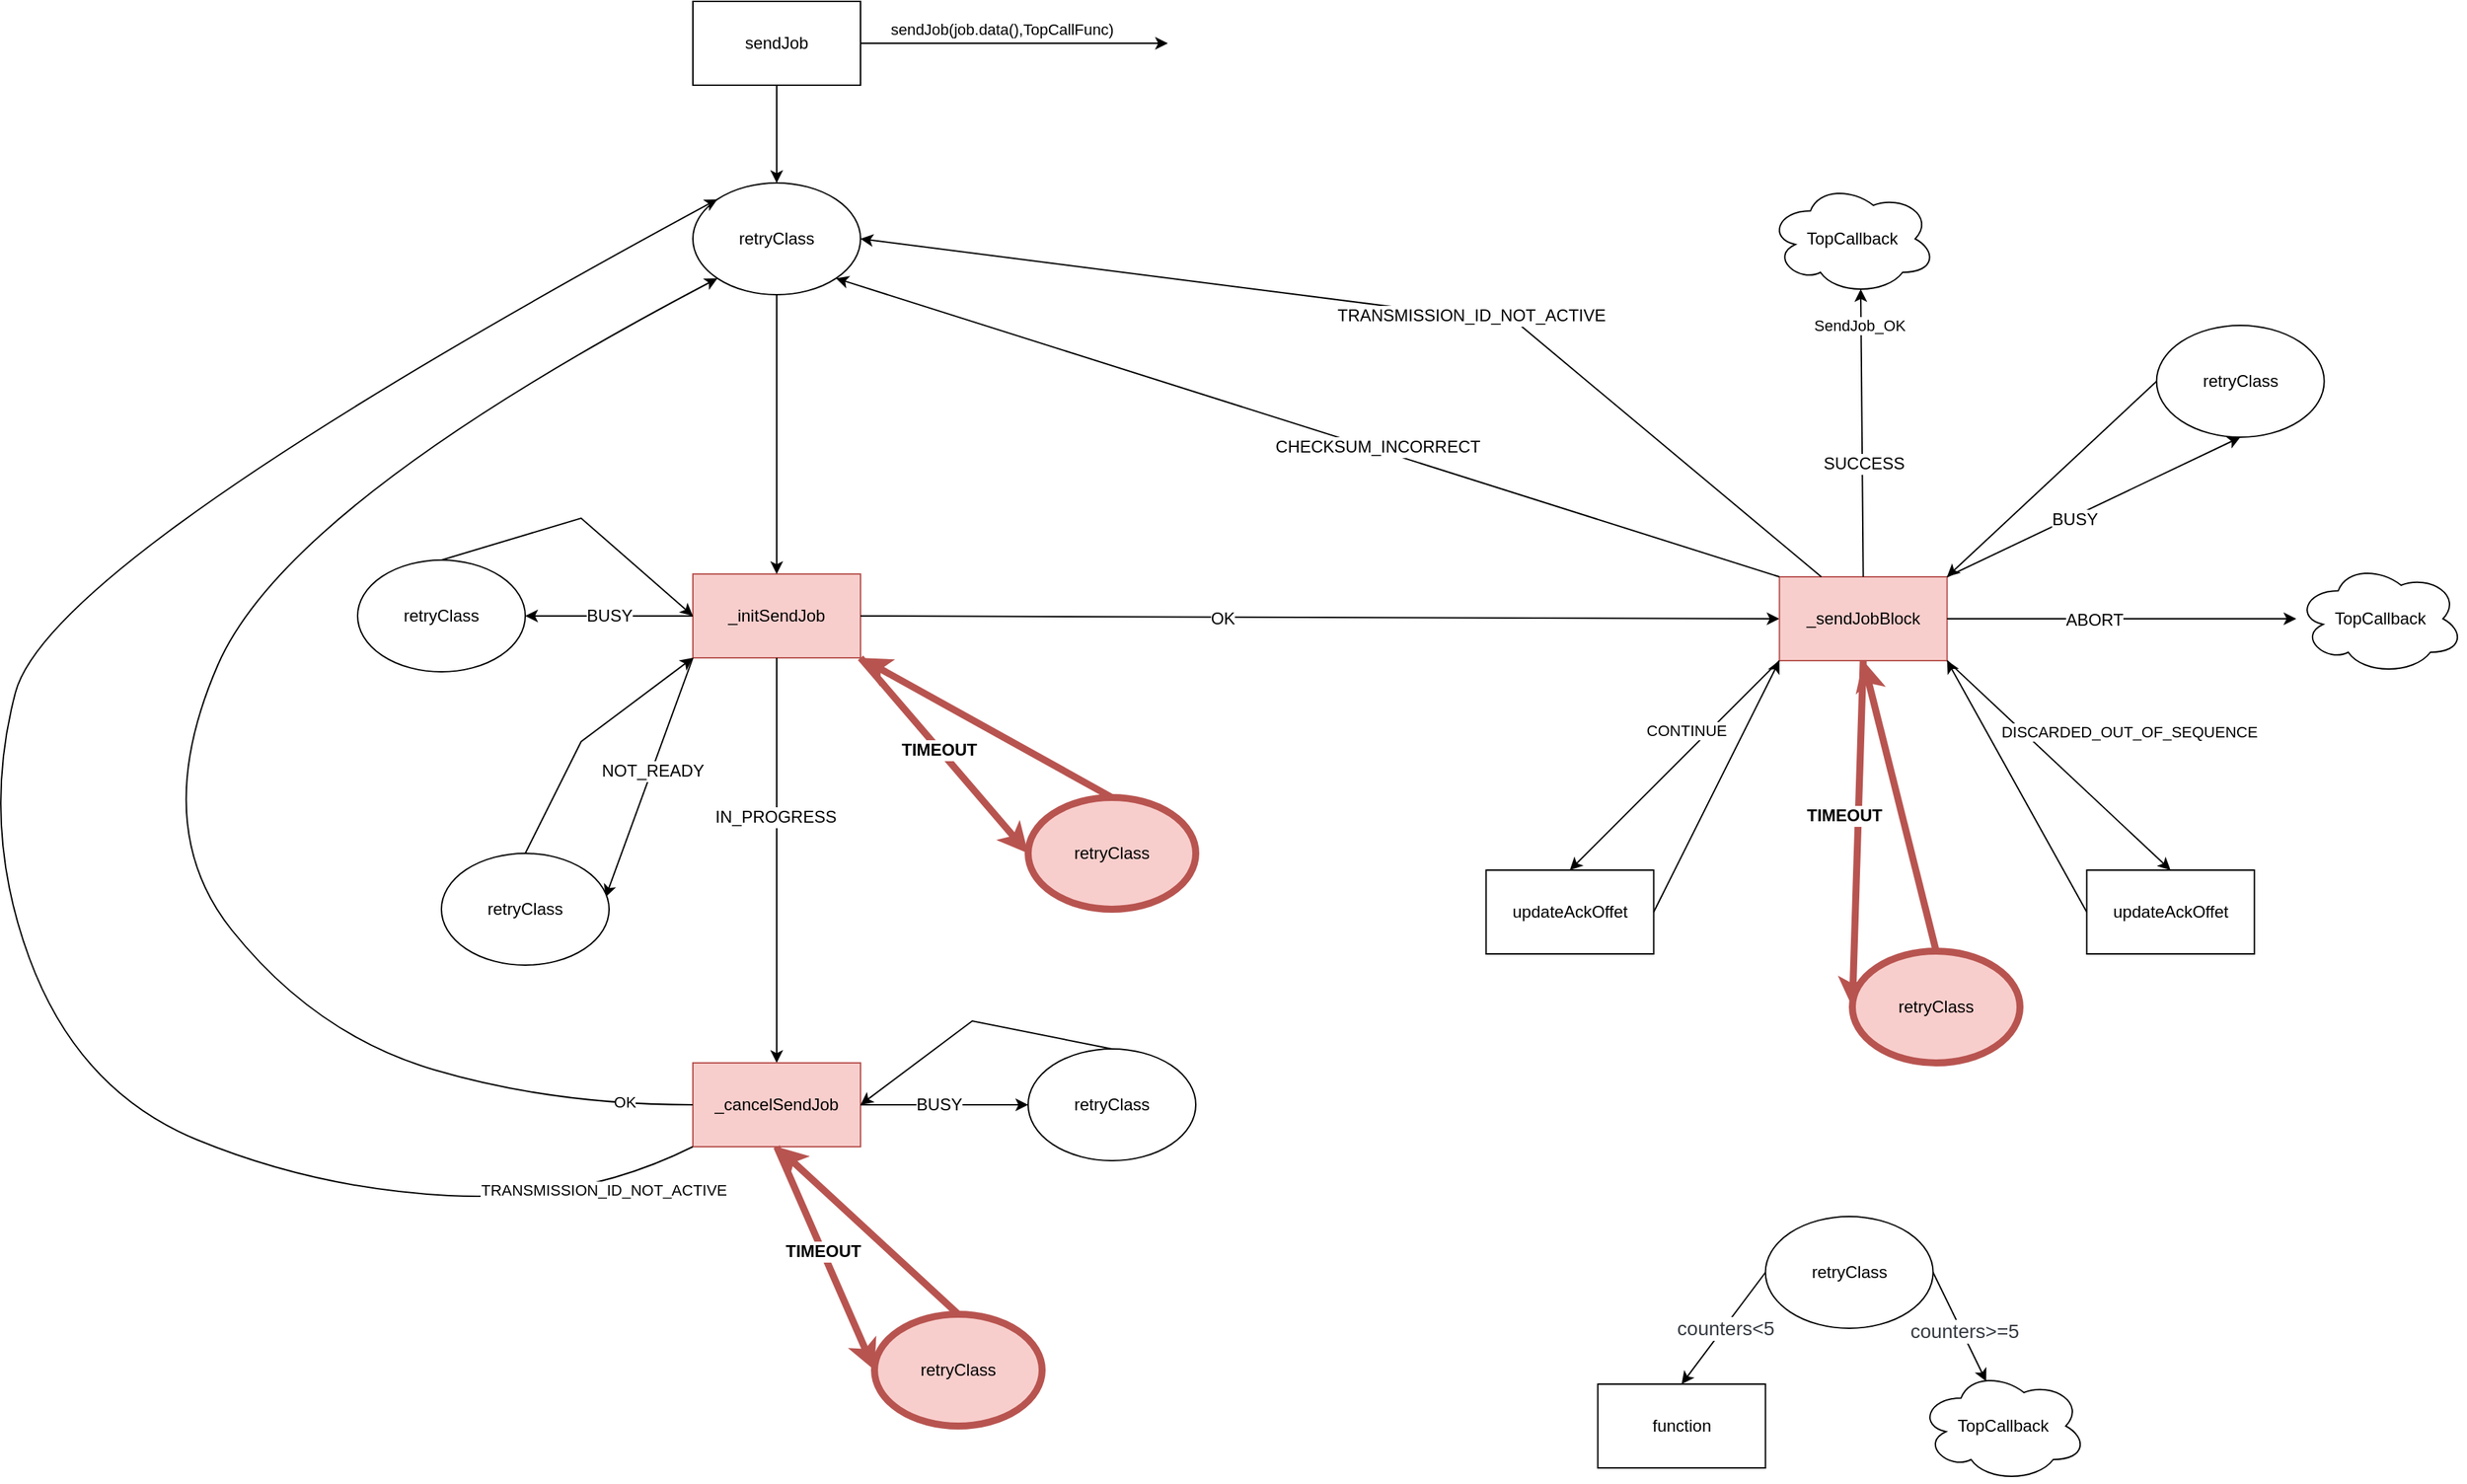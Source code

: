 <mxfile version="23.1.5" type="github">
  <diagram name="Page-1" id="erlo1WZUzIMtlGCoWjfy">
    <mxGraphModel dx="3729" dy="1148" grid="1" gridSize="10" guides="1" tooltips="1" connect="1" arrows="1" fold="1" page="1" pageScale="1" pageWidth="827" pageHeight="1169" math="0" shadow="0">
      <root>
        <mxCell id="0" />
        <mxCell id="1" parent="0" />
        <mxCell id="HSpERVQ50qjSOkercWZj-20" style="edgeStyle=orthogonalEdgeStyle;rounded=0;orthogonalLoop=1;jettySize=auto;html=1;exitX=1;exitY=0.5;exitDx=0;exitDy=0;" edge="1" parent="1" source="mSeUnhVvrmERd_VJjBT6-6">
          <mxGeometry relative="1" as="geometry">
            <mxPoint x="660" y="100" as="targetPoint" />
          </mxGeometry>
        </mxCell>
        <mxCell id="HSpERVQ50qjSOkercWZj-21" value="sendJob(job.data(),TopCallFunc)" style="edgeLabel;html=1;align=center;verticalAlign=middle;resizable=0;points=[];" vertex="1" connectable="0" parent="HSpERVQ50qjSOkercWZj-20">
          <mxGeometry x="-0.143" y="-1" relative="1" as="geometry">
            <mxPoint x="6" y="-11" as="offset" />
          </mxGeometry>
        </mxCell>
        <mxCell id="mSeUnhVvrmERd_VJjBT6-6" value="sendJob" style="rounded=0;whiteSpace=wrap;html=1;" parent="1" vertex="1">
          <mxGeometry x="320" y="70" width="120" height="60" as="geometry" />
        </mxCell>
        <mxCell id="mSeUnhVvrmERd_VJjBT6-11" value="" style="endArrow=classic;html=1;rounded=0;fontFamily=Helvetica;fontSize=12;fontColor=default;exitX=0.5;exitY=1;exitDx=0;exitDy=0;" parent="1" source="mSeUnhVvrmERd_VJjBT6-6" target="mSeUnhVvrmERd_VJjBT6-106" edge="1">
          <mxGeometry width="50" height="50" relative="1" as="geometry">
            <mxPoint x="380" y="420" as="sourcePoint" />
            <mxPoint x="380" y="290" as="targetPoint" />
            <Array as="points" />
          </mxGeometry>
        </mxCell>
        <mxCell id="mSeUnhVvrmERd_VJjBT6-12" value="_initSendJob" style="rounded=0;whiteSpace=wrap;html=1;strokeColor=#b85450;align=center;verticalAlign=middle;fontFamily=Helvetica;fontSize=12;fillColor=#f8cecc;" parent="1" vertex="1">
          <mxGeometry x="320" y="480" width="120" height="60" as="geometry" />
        </mxCell>
        <mxCell id="mSeUnhVvrmERd_VJjBT6-13" value="" style="endArrow=classic;html=1;rounded=0;fontFamily=Helvetica;fontSize=12;fontColor=default;entryX=0;entryY=0.5;entryDx=0;entryDy=0;exitX=1;exitY=0.5;exitDx=0;exitDy=0;" parent="1" target="mSeUnhVvrmERd_VJjBT6-17" edge="1" source="mSeUnhVvrmERd_VJjBT6-12">
          <mxGeometry width="50" height="50" relative="1" as="geometry">
            <mxPoint x="480" y="490" as="sourcePoint" />
            <mxPoint x="220" y="510" as="targetPoint" />
          </mxGeometry>
        </mxCell>
        <mxCell id="mSeUnhVvrmERd_VJjBT6-14" value="OK" style="edgeLabel;html=1;align=center;verticalAlign=middle;resizable=0;points=[];rounded=0;strokeColor=default;fontFamily=Helvetica;fontSize=12;fontColor=default;fillColor=default;" parent="mSeUnhVvrmERd_VJjBT6-13" vertex="1" connectable="0">
          <mxGeometry x="-0.214" y="-1" relative="1" as="geometry">
            <mxPoint as="offset" />
          </mxGeometry>
        </mxCell>
        <mxCell id="mSeUnhVvrmERd_VJjBT6-15" value="" style="endArrow=classic;html=1;rounded=0;fontFamily=Helvetica;fontSize=12;fontColor=default;exitX=0;exitY=1;exitDx=0;exitDy=0;entryX=0.979;entryY=0.392;entryDx=0;entryDy=0;entryPerimeter=0;" parent="1" source="mSeUnhVvrmERd_VJjBT6-12" target="mSeUnhVvrmERd_VJjBT6-35" edge="1">
          <mxGeometry width="50" height="50" relative="1" as="geometry">
            <mxPoint x="330" y="580" as="sourcePoint" />
            <mxPoint x="220" y="660" as="targetPoint" />
          </mxGeometry>
        </mxCell>
        <mxCell id="mSeUnhVvrmERd_VJjBT6-16" value="NOT_READY" style="edgeLabel;html=1;align=center;verticalAlign=middle;resizable=0;points=[];rounded=0;strokeColor=default;fontFamily=Helvetica;fontSize=12;fontColor=default;fillColor=default;" parent="mSeUnhVvrmERd_VJjBT6-15" vertex="1" connectable="0">
          <mxGeometry x="-0.065" relative="1" as="geometry">
            <mxPoint as="offset" />
          </mxGeometry>
        </mxCell>
        <mxCell id="mSeUnhVvrmERd_VJjBT6-17" value="_sendJobBlock" style="rounded=0;whiteSpace=wrap;html=1;strokeColor=#b85450;align=center;verticalAlign=middle;fontFamily=Helvetica;fontSize=12;fillColor=#f8cecc;" parent="1" vertex="1">
          <mxGeometry x="1097.8" y="482" width="120" height="60" as="geometry" />
        </mxCell>
        <mxCell id="mSeUnhVvrmERd_VJjBT6-18" value="retryClass" style="ellipse;whiteSpace=wrap;html=1;rounded=0;strokeColor=default;align=center;verticalAlign=middle;fontFamily=Helvetica;fontSize=12;fontColor=default;fillColor=default;" parent="1" vertex="1">
          <mxGeometry x="1087.8" y="940" width="120" height="80" as="geometry" />
        </mxCell>
        <mxCell id="mSeUnhVvrmERd_VJjBT6-19" value="" style="endArrow=classic;html=1;rounded=0;fontFamily=Helvetica;fontSize=12;fontColor=default;exitX=0;exitY=0.5;exitDx=0;exitDy=0;" parent="1" source="mSeUnhVvrmERd_VJjBT6-18" edge="1">
          <mxGeometry width="50" height="50" relative="1" as="geometry">
            <mxPoint x="1027.8" y="1020" as="sourcePoint" />
            <mxPoint x="1027.8" y="1060" as="targetPoint" />
          </mxGeometry>
        </mxCell>
        <mxCell id="mSeUnhVvrmERd_VJjBT6-23" value="&lt;pre style=&quot;box-sizing: border-box; direction: ltr; font-family: var(--ds-typography-family-code); font-size: 14px; unicode-bidi: bidi-override; margin-bottom: 0px; margin-top: 0px; overflow: auto; color: rgb(53, 58, 65); text-align: left;&quot;&gt;&lt;code style=&quot;box-sizing: border-box; direction: ltr; font-family: var(--ds-typography-family-code); font-size: inherit; unicode-bidi: bidi-override; color: inherit; overflow-wrap: break-word; word-break: normal;&quot; class=&quot;language-cpp&quot;&gt;counters&amp;lt;5&lt;/code&gt;&lt;/pre&gt;" style="edgeLabel;html=1;align=center;verticalAlign=middle;resizable=0;points=[];rounded=0;strokeColor=default;fontFamily=Helvetica;fontSize=12;fontColor=default;fillColor=default;" parent="mSeUnhVvrmERd_VJjBT6-19" vertex="1" connectable="0">
          <mxGeometry x="-0.12" y="-3" relative="1" as="geometry">
            <mxPoint y="6" as="offset" />
          </mxGeometry>
        </mxCell>
        <mxCell id="mSeUnhVvrmERd_VJjBT6-20" value="" style="endArrow=classic;html=1;rounded=0;fontFamily=Helvetica;fontSize=12;fontColor=default;exitX=1;exitY=0.5;exitDx=0;exitDy=0;entryX=0.4;entryY=0.1;entryDx=0;entryDy=0;entryPerimeter=0;" parent="1" source="mSeUnhVvrmERd_VJjBT6-18" target="mSeUnhVvrmERd_VJjBT6-52" edge="1">
          <mxGeometry width="50" height="50" relative="1" as="geometry">
            <mxPoint x="1307.8" y="1090" as="sourcePoint" />
            <mxPoint x="1267.8" y="1060" as="targetPoint" />
          </mxGeometry>
        </mxCell>
        <mxCell id="mSeUnhVvrmERd_VJjBT6-24" value="&lt;pre style=&quot;border-color: var(--border-color); box-sizing: border-box; direction: ltr; font-family: var(--ds-typography-family-code); font-size: 14px; unicode-bidi: bidi-override; margin-bottom: 0px; margin-top: 0px; overflow: auto; color: rgb(53, 58, 65); text-align: left;&quot;&gt;&lt;code style=&quot;border-color: var(--border-color); box-sizing: border-box; direction: ltr; font-family: var(--ds-typography-family-code); font-size: inherit; unicode-bidi: bidi-override; color: inherit; overflow-wrap: break-word; word-break: normal;&quot; class=&quot;language-cpp&quot;&gt;counters&amp;gt;=5&lt;/code&gt;&lt;/pre&gt;" style="edgeLabel;html=1;align=center;verticalAlign=middle;resizable=0;points=[];rounded=0;strokeColor=default;fontFamily=Helvetica;fontSize=12;fontColor=default;fillColor=default;" parent="mSeUnhVvrmERd_VJjBT6-20" vertex="1" connectable="0">
          <mxGeometry x="0.088" y="1" relative="1" as="geometry">
            <mxPoint as="offset" />
          </mxGeometry>
        </mxCell>
        <mxCell id="mSeUnhVvrmERd_VJjBT6-21" value="function" style="rounded=0;whiteSpace=wrap;html=1;strokeColor=default;align=center;verticalAlign=middle;fontFamily=Helvetica;fontSize=12;fontColor=default;fillColor=default;" parent="1" vertex="1">
          <mxGeometry x="967.8" y="1060" width="120" height="60" as="geometry" />
        </mxCell>
        <mxCell id="mSeUnhVvrmERd_VJjBT6-26" value="" style="endArrow=classic;html=1;rounded=0;fontFamily=Helvetica;fontSize=12;fontColor=default;exitX=0.5;exitY=1;exitDx=0;exitDy=0;entryX=0.5;entryY=0;entryDx=0;entryDy=0;" parent="1" source="mSeUnhVvrmERd_VJjBT6-12" target="mSeUnhVvrmERd_VJjBT6-28" edge="1">
          <mxGeometry width="50" height="50" relative="1" as="geometry">
            <mxPoint x="550" y="690" as="sourcePoint" />
            <mxPoint x="450" y="690" as="targetPoint" />
          </mxGeometry>
        </mxCell>
        <mxCell id="mSeUnhVvrmERd_VJjBT6-27" value="IN_PROGRESS" style="edgeLabel;html=1;align=center;verticalAlign=middle;resizable=0;points=[];rounded=0;strokeColor=default;fontFamily=Helvetica;fontSize=12;fontColor=default;fillColor=default;" parent="mSeUnhVvrmERd_VJjBT6-26" vertex="1" connectable="0">
          <mxGeometry x="-0.214" y="-1" relative="1" as="geometry">
            <mxPoint as="offset" />
          </mxGeometry>
        </mxCell>
        <mxCell id="mSeUnhVvrmERd_VJjBT6-28" value="_cancelSendJob" style="rounded=0;whiteSpace=wrap;html=1;strokeColor=#b85450;align=center;verticalAlign=middle;fontFamily=Helvetica;fontSize=12;fillColor=#f8cecc;" parent="1" vertex="1">
          <mxGeometry x="320" y="830" width="120" height="60" as="geometry" />
        </mxCell>
        <mxCell id="mSeUnhVvrmERd_VJjBT6-30" value="" style="endArrow=classic;html=1;rounded=0;fontFamily=Helvetica;fontSize=12;fontColor=default;exitX=1;exitY=1;exitDx=0;exitDy=0;entryX=0;entryY=0.5;entryDx=0;entryDy=0;fillColor=#f8cecc;strokeColor=#b85450;strokeWidth=5;" parent="1" source="mSeUnhVvrmERd_VJjBT6-12" target="mSeUnhVvrmERd_VJjBT6-41" edge="1">
          <mxGeometry width="50" height="50" relative="1" as="geometry">
            <mxPoint x="760" y="540" as="sourcePoint" />
            <mxPoint x="550" y="660" as="targetPoint" />
          </mxGeometry>
        </mxCell>
        <mxCell id="mSeUnhVvrmERd_VJjBT6-31" value="&lt;b&gt;TIMEOUT&lt;/b&gt;" style="edgeLabel;html=1;align=center;verticalAlign=middle;resizable=0;points=[];rounded=0;strokeColor=default;fontFamily=Helvetica;fontSize=12;fontColor=default;fillColor=default;" parent="mSeUnhVvrmERd_VJjBT6-30" vertex="1" connectable="0">
          <mxGeometry x="-0.065" relative="1" as="geometry">
            <mxPoint as="offset" />
          </mxGeometry>
        </mxCell>
        <mxCell id="mSeUnhVvrmERd_VJjBT6-35" value="retryClass" style="ellipse;whiteSpace=wrap;html=1;rounded=0;strokeColor=default;align=center;verticalAlign=middle;fontFamily=Helvetica;fontSize=12;fontColor=default;fillColor=default;" parent="1" vertex="1">
          <mxGeometry x="140" y="680" width="120" height="80" as="geometry" />
        </mxCell>
        <mxCell id="mSeUnhVvrmERd_VJjBT6-36" value="" style="endArrow=classic;html=1;rounded=0;fontFamily=Helvetica;fontSize=12;fontColor=default;exitX=0.5;exitY=0;exitDx=0;exitDy=0;entryX=0;entryY=1;entryDx=0;entryDy=0;" parent="1" source="mSeUnhVvrmERd_VJjBT6-35" target="mSeUnhVvrmERd_VJjBT6-12" edge="1">
          <mxGeometry width="50" height="50" relative="1" as="geometry">
            <mxPoint x="520" y="510" as="sourcePoint" />
            <mxPoint x="570" y="460" as="targetPoint" />
            <Array as="points">
              <mxPoint x="240" y="600" />
            </Array>
          </mxGeometry>
        </mxCell>
        <mxCell id="mSeUnhVvrmERd_VJjBT6-37" value="" style="endArrow=classic;html=1;rounded=0;fontFamily=Helvetica;fontSize=12;fontColor=default;exitX=0;exitY=0.5;exitDx=0;exitDy=0;entryX=1;entryY=0.5;entryDx=0;entryDy=0;" parent="1" source="mSeUnhVvrmERd_VJjBT6-12" target="mSeUnhVvrmERd_VJjBT6-40" edge="1">
          <mxGeometry width="50" height="50" relative="1" as="geometry">
            <mxPoint x="450" y="510" as="sourcePoint" />
            <mxPoint x="550" y="510" as="targetPoint" />
          </mxGeometry>
        </mxCell>
        <mxCell id="mSeUnhVvrmERd_VJjBT6-38" value="BUSY" style="edgeLabel;html=1;align=center;verticalAlign=middle;resizable=0;points=[];rounded=0;strokeColor=default;fontFamily=Helvetica;fontSize=12;fontColor=default;fillColor=default;" parent="mSeUnhVvrmERd_VJjBT6-37" vertex="1" connectable="0">
          <mxGeometry x="-0.214" y="-1" relative="1" as="geometry">
            <mxPoint x="-13" y="1" as="offset" />
          </mxGeometry>
        </mxCell>
        <mxCell id="mSeUnhVvrmERd_VJjBT6-40" value="retryClass" style="ellipse;whiteSpace=wrap;html=1;rounded=0;strokeColor=default;align=center;verticalAlign=middle;fontFamily=Helvetica;fontSize=12;fontColor=default;fillColor=default;" parent="1" vertex="1">
          <mxGeometry x="80" y="470" width="120" height="80" as="geometry" />
        </mxCell>
        <mxCell id="mSeUnhVvrmERd_VJjBT6-41" value="retryClass" style="ellipse;whiteSpace=wrap;html=1;rounded=0;strokeColor=#b85450;align=center;verticalAlign=middle;fontFamily=Helvetica;fontSize=12;fillColor=#f8cecc;strokeWidth=5;" parent="1" vertex="1">
          <mxGeometry x="560" y="640" width="120" height="80" as="geometry" />
        </mxCell>
        <mxCell id="mSeUnhVvrmERd_VJjBT6-42" value="" style="endArrow=classic;html=1;rounded=0;fontFamily=Helvetica;fontSize=12;fontColor=default;exitX=0.5;exitY=0;exitDx=0;exitDy=0;entryX=1;entryY=1;entryDx=0;entryDy=0;fillColor=#f8cecc;strokeColor=#b85450;strokeWidth=5;" parent="1" source="mSeUnhVvrmERd_VJjBT6-41" target="mSeUnhVvrmERd_VJjBT6-12" edge="1">
          <mxGeometry width="50" height="50" relative="1" as="geometry">
            <mxPoint x="630" y="620" as="sourcePoint" />
            <mxPoint x="780" y="510" as="targetPoint" />
          </mxGeometry>
        </mxCell>
        <mxCell id="mSeUnhVvrmERd_VJjBT6-44" value="" style="endArrow=classic;html=1;rounded=0;fontFamily=Helvetica;fontSize=12;fontColor=default;exitX=0.5;exitY=0;exitDx=0;exitDy=0;" parent="1" source="mSeUnhVvrmERd_VJjBT6-40" edge="1">
          <mxGeometry width="50" height="50" relative="1" as="geometry">
            <mxPoint x="620" y="470" as="sourcePoint" />
            <mxPoint x="320" y="510" as="targetPoint" />
            <Array as="points">
              <mxPoint x="240" y="440" />
            </Array>
          </mxGeometry>
        </mxCell>
        <mxCell id="mSeUnhVvrmERd_VJjBT6-45" value="" style="curved=1;endArrow=classic;html=1;rounded=0;fontFamily=Helvetica;fontSize=12;fontColor=default;exitX=0;exitY=0.5;exitDx=0;exitDy=0;entryX=0;entryY=1;entryDx=0;entryDy=0;" parent="1" source="mSeUnhVvrmERd_VJjBT6-28" target="mSeUnhVvrmERd_VJjBT6-106" edge="1">
          <mxGeometry width="50" height="50" relative="1" as="geometry">
            <mxPoint x="170" y="860" as="sourcePoint" />
            <mxPoint x="210" y="360" as="targetPoint" />
            <Array as="points">
              <mxPoint x="220" y="860" />
              <mxPoint x="50" y="810" />
              <mxPoint x="-70" y="660" />
              <mxPoint x="30" y="430" />
            </Array>
          </mxGeometry>
        </mxCell>
        <mxCell id="HSpERVQ50qjSOkercWZj-2" value="OK" style="edgeLabel;html=1;align=center;verticalAlign=middle;resizable=0;points=[];" vertex="1" connectable="0" parent="mSeUnhVvrmERd_VJjBT6-45">
          <mxGeometry x="-0.907" y="-2" relative="1" as="geometry">
            <mxPoint as="offset" />
          </mxGeometry>
        </mxCell>
        <mxCell id="mSeUnhVvrmERd_VJjBT6-52" value="TopCallback" style="ellipse;shape=cloud;whiteSpace=wrap;html=1;rounded=0;strokeColor=default;align=center;verticalAlign=middle;fontFamily=Helvetica;fontSize=12;fontColor=default;fillColor=default;" parent="1" vertex="1">
          <mxGeometry x="1197.8" y="1050" width="120" height="80" as="geometry" />
        </mxCell>
        <mxCell id="mSeUnhVvrmERd_VJjBT6-53" value="" style="endArrow=classic;html=1;rounded=0;fontFamily=Helvetica;fontSize=12;fontColor=default;exitX=1;exitY=1;exitDx=0;exitDy=0;entryX=0;entryY=0.5;entryDx=0;entryDy=0;" parent="1" target="mSeUnhVvrmERd_VJjBT6-55" edge="1">
          <mxGeometry width="50" height="50" relative="1" as="geometry">
            <mxPoint x="440" y="860" as="sourcePoint" />
            <mxPoint x="550" y="980" as="targetPoint" />
          </mxGeometry>
        </mxCell>
        <mxCell id="mSeUnhVvrmERd_VJjBT6-54" value="BUSY" style="edgeLabel;html=1;align=center;verticalAlign=middle;resizable=0;points=[];rounded=0;strokeColor=default;fontFamily=Helvetica;fontSize=12;fontColor=default;fillColor=default;" parent="mSeUnhVvrmERd_VJjBT6-53" vertex="1" connectable="0">
          <mxGeometry x="-0.065" relative="1" as="geometry">
            <mxPoint as="offset" />
          </mxGeometry>
        </mxCell>
        <mxCell id="mSeUnhVvrmERd_VJjBT6-55" value="retryClass" style="ellipse;whiteSpace=wrap;html=1;rounded=0;strokeColor=default;align=center;verticalAlign=middle;fontFamily=Helvetica;fontSize=12;fontColor=default;fillColor=default;" parent="1" vertex="1">
          <mxGeometry x="560" y="820" width="120" height="80" as="geometry" />
        </mxCell>
        <mxCell id="mSeUnhVvrmERd_VJjBT6-56" value="" style="endArrow=classic;html=1;rounded=0;fontFamily=Helvetica;fontSize=12;fontColor=default;exitX=0.5;exitY=0;exitDx=0;exitDy=0;entryX=1;entryY=1;entryDx=0;entryDy=0;" parent="1" source="mSeUnhVvrmERd_VJjBT6-55" edge="1">
          <mxGeometry width="50" height="50" relative="1" as="geometry">
            <mxPoint x="630" y="940" as="sourcePoint" />
            <mxPoint x="440" y="860" as="targetPoint" />
            <Array as="points">
              <mxPoint x="520" y="800" />
            </Array>
          </mxGeometry>
        </mxCell>
        <mxCell id="mSeUnhVvrmERd_VJjBT6-73" value="" style="endArrow=classic;html=1;rounded=0;fontFamily=Helvetica;fontSize=12;fontColor=default;exitX=0.5;exitY=0;exitDx=0;exitDy=0;entryX=0.55;entryY=0.95;entryDx=0;entryDy=0;entryPerimeter=0;" parent="1" source="mSeUnhVvrmERd_VJjBT6-17" target="mSeUnhVvrmERd_VJjBT6-82" edge="1">
          <mxGeometry width="50" height="50" relative="1" as="geometry">
            <mxPoint x="957.8" y="472" as="sourcePoint" />
            <mxPoint x="1160" y="282" as="targetPoint" />
          </mxGeometry>
        </mxCell>
        <mxCell id="mSeUnhVvrmERd_VJjBT6-74" value="SUCCESS" style="edgeLabel;html=1;align=center;verticalAlign=middle;resizable=0;points=[];rounded=0;strokeColor=default;fontFamily=Helvetica;fontSize=12;fontColor=default;fillColor=default;" parent="mSeUnhVvrmERd_VJjBT6-73" vertex="1" connectable="0">
          <mxGeometry x="-0.214" y="-1" relative="1" as="geometry">
            <mxPoint as="offset" />
          </mxGeometry>
        </mxCell>
        <mxCell id="HSpERVQ50qjSOkercWZj-19" value="SendJob_OK" style="edgeLabel;html=1;align=center;verticalAlign=middle;resizable=0;points=[];" vertex="1" connectable="0" parent="mSeUnhVvrmERd_VJjBT6-73">
          <mxGeometry x="0.754" y="1" relative="1" as="geometry">
            <mxPoint as="offset" />
          </mxGeometry>
        </mxCell>
        <mxCell id="mSeUnhVvrmERd_VJjBT6-82" value="TopCallback" style="ellipse;shape=cloud;whiteSpace=wrap;html=1;rounded=0;strokeColor=default;align=center;verticalAlign=middle;fontFamily=Helvetica;fontSize=12;fontColor=default;fillColor=default;" parent="1" vertex="1">
          <mxGeometry x="1090" y="200" width="120" height="80" as="geometry" />
        </mxCell>
        <mxCell id="mSeUnhVvrmERd_VJjBT6-89" value="" style="endArrow=classic;html=1;rounded=0;fontFamily=Helvetica;fontSize=12;fontColor=default;exitX=0;exitY=0;exitDx=0;exitDy=0;entryX=1;entryY=1;entryDx=0;entryDy=0;" parent="1" source="mSeUnhVvrmERd_VJjBT6-17" target="mSeUnhVvrmERd_VJjBT6-106" edge="1">
          <mxGeometry width="50" height="50" relative="1" as="geometry">
            <mxPoint x="860" y="640" as="sourcePoint" />
            <mxPoint x="960.0" y="470" as="targetPoint" />
          </mxGeometry>
        </mxCell>
        <mxCell id="mSeUnhVvrmERd_VJjBT6-90" value="CHECKSUM_INCORRECT" style="edgeLabel;html=1;align=center;verticalAlign=middle;resizable=0;points=[];rounded=0;strokeColor=default;fontFamily=Helvetica;fontSize=12;fontColor=default;fillColor=default;" parent="mSeUnhVvrmERd_VJjBT6-89" vertex="1" connectable="0">
          <mxGeometry x="-0.146" y="-2" relative="1" as="geometry">
            <mxPoint as="offset" />
          </mxGeometry>
        </mxCell>
        <mxCell id="mSeUnhVvrmERd_VJjBT6-93" value="" style="endArrow=classic;html=1;rounded=0;fontFamily=Helvetica;fontSize=12;fontColor=default;exitX=0.25;exitY=0;exitDx=0;exitDy=0;entryX=1;entryY=0.5;entryDx=0;entryDy=0;" parent="1" source="mSeUnhVvrmERd_VJjBT6-17" target="mSeUnhVvrmERd_VJjBT6-106" edge="1">
          <mxGeometry width="50" height="50" relative="1" as="geometry">
            <mxPoint x="1160" y="720" as="sourcePoint" />
            <mxPoint x="1340" y="740" as="targetPoint" />
            <Array as="points">
              <mxPoint x="910" y="300" />
            </Array>
          </mxGeometry>
        </mxCell>
        <mxCell id="mSeUnhVvrmERd_VJjBT6-94" value="TRANSMISSION_ID_NOT_ACTIVE" style="edgeLabel;html=1;align=center;verticalAlign=middle;resizable=0;points=[];rounded=0;strokeColor=default;fontFamily=Helvetica;fontSize=12;fontColor=default;fillColor=default;" parent="mSeUnhVvrmERd_VJjBT6-93" vertex="1" connectable="0">
          <mxGeometry x="-0.162" y="-1" relative="1" as="geometry">
            <mxPoint as="offset" />
          </mxGeometry>
        </mxCell>
        <mxCell id="mSeUnhVvrmERd_VJjBT6-99" value="TopCallback" style="ellipse;shape=cloud;whiteSpace=wrap;html=1;rounded=0;strokeColor=default;align=center;verticalAlign=middle;fontFamily=Helvetica;fontSize=12;fontColor=default;fillColor=default;" parent="1" vertex="1">
          <mxGeometry x="1467.8" y="472" width="120" height="80" as="geometry" />
        </mxCell>
        <mxCell id="mSeUnhVvrmERd_VJjBT6-100" value="" style="endArrow=classic;html=1;rounded=0;fontFamily=Helvetica;fontSize=12;fontColor=default;exitX=1;exitY=0.5;exitDx=0;exitDy=0;" parent="1" source="mSeUnhVvrmERd_VJjBT6-17" target="mSeUnhVvrmERd_VJjBT6-99" edge="1">
          <mxGeometry width="50" height="50" relative="1" as="geometry">
            <mxPoint x="1507.8" y="322" as="sourcePoint" />
            <mxPoint x="1687.8" y="392" as="targetPoint" />
          </mxGeometry>
        </mxCell>
        <mxCell id="mSeUnhVvrmERd_VJjBT6-101" value="ABORT" style="edgeLabel;html=1;align=center;verticalAlign=middle;resizable=0;points=[];rounded=0;strokeColor=default;fontFamily=Helvetica;fontSize=12;fontColor=default;fillColor=default;" parent="mSeUnhVvrmERd_VJjBT6-100" vertex="1" connectable="0">
          <mxGeometry x="-0.162" y="-1" relative="1" as="geometry">
            <mxPoint as="offset" />
          </mxGeometry>
        </mxCell>
        <mxCell id="mSeUnhVvrmERd_VJjBT6-102" value="retryClass" style="ellipse;whiteSpace=wrap;html=1;rounded=0;strokeColor=default;align=center;verticalAlign=middle;fontFamily=Helvetica;fontSize=12;fontColor=default;fillColor=default;" parent="1" vertex="1">
          <mxGeometry x="1367.8" y="302" width="120" height="80" as="geometry" />
        </mxCell>
        <mxCell id="mSeUnhVvrmERd_VJjBT6-103" value="" style="endArrow=classic;html=1;rounded=0;fontFamily=Helvetica;fontSize=12;fontColor=default;exitX=1;exitY=0;exitDx=0;exitDy=0;entryX=0.5;entryY=1;entryDx=0;entryDy=0;" parent="1" source="mSeUnhVvrmERd_VJjBT6-17" target="mSeUnhVvrmERd_VJjBT6-102" edge="1">
          <mxGeometry width="50" height="50" relative="1" as="geometry">
            <mxPoint x="1727.8" y="402" as="sourcePoint" />
            <mxPoint x="1537.8" y="382" as="targetPoint" />
          </mxGeometry>
        </mxCell>
        <mxCell id="mSeUnhVvrmERd_VJjBT6-104" value="BUSY" style="edgeLabel;html=1;align=center;verticalAlign=middle;resizable=0;points=[];rounded=0;strokeColor=default;fontFamily=Helvetica;fontSize=12;fontColor=default;fillColor=default;" parent="mSeUnhVvrmERd_VJjBT6-103" vertex="1" connectable="0">
          <mxGeometry x="-0.146" y="-2" relative="1" as="geometry">
            <mxPoint as="offset" />
          </mxGeometry>
        </mxCell>
        <mxCell id="mSeUnhVvrmERd_VJjBT6-105" value="" style="endArrow=classic;html=1;rounded=0;fontFamily=Helvetica;fontSize=12;fontColor=default;exitX=0;exitY=0.5;exitDx=0;exitDy=0;entryX=1;entryY=0;entryDx=0;entryDy=0;" parent="1" source="mSeUnhVvrmERd_VJjBT6-102" target="mSeUnhVvrmERd_VJjBT6-17" edge="1">
          <mxGeometry width="50" height="50" relative="1" as="geometry">
            <mxPoint x="1487.8" y="432" as="sourcePoint" />
            <mxPoint x="1067.8" y="272" as="targetPoint" />
          </mxGeometry>
        </mxCell>
        <mxCell id="mSeUnhVvrmERd_VJjBT6-114" style="edgeStyle=orthogonalEdgeStyle;rounded=0;orthogonalLoop=1;jettySize=auto;html=1;entryX=0.5;entryY=0;entryDx=0;entryDy=0;fontFamily=Helvetica;fontSize=12;fontColor=default;" parent="1" source="mSeUnhVvrmERd_VJjBT6-106" target="mSeUnhVvrmERd_VJjBT6-12" edge="1">
          <mxGeometry relative="1" as="geometry">
            <mxPoint x="380" y="350" as="targetPoint" />
          </mxGeometry>
        </mxCell>
        <mxCell id="mSeUnhVvrmERd_VJjBT6-106" value="retryClass" style="ellipse;whiteSpace=wrap;html=1;rounded=0;strokeColor=default;align=center;verticalAlign=middle;fontFamily=Helvetica;fontSize=12;fontColor=default;fillColor=default;" parent="1" vertex="1">
          <mxGeometry x="320" y="200" width="120" height="80" as="geometry" />
        </mxCell>
        <mxCell id="mSeUnhVvrmERd_VJjBT6-109" value="" style="curved=1;endArrow=classic;html=1;rounded=0;fontFamily=Helvetica;fontSize=12;fontColor=default;exitX=0;exitY=1;exitDx=0;exitDy=0;entryX=0;entryY=0;entryDx=0;entryDy=0;" parent="1" source="mSeUnhVvrmERd_VJjBT6-28" target="mSeUnhVvrmERd_VJjBT6-106" edge="1">
          <mxGeometry width="50" height="50" relative="1" as="geometry">
            <mxPoint x="150" y="900" as="sourcePoint" />
            <mxPoint x="230" y="300" as="targetPoint" />
            <Array as="points">
              <mxPoint x="240" y="930" />
              <mxPoint x="50" y="920" />
              <mxPoint x="-120" y="850" />
              <mxPoint x="-190" y="660" />
              <mxPoint x="-140" y="470" />
            </Array>
          </mxGeometry>
        </mxCell>
        <mxCell id="HSpERVQ50qjSOkercWZj-1" value="TRANSMISSION_ID_NOT_ACTIVE" style="edgeLabel;html=1;align=center;verticalAlign=middle;resizable=0;points=[];" vertex="1" connectable="0" parent="mSeUnhVvrmERd_VJjBT6-109">
          <mxGeometry x="-0.898" y="-1" relative="1" as="geometry">
            <mxPoint as="offset" />
          </mxGeometry>
        </mxCell>
        <mxCell id="mSeUnhVvrmERd_VJjBT6-117" value="updateAckOffet" style="rounded=0;whiteSpace=wrap;html=1;strokeColor=default;align=center;verticalAlign=middle;fontFamily=Helvetica;fontSize=12;fontColor=default;fillColor=default;" parent="1" vertex="1">
          <mxGeometry x="887.8" y="692" width="120" height="60" as="geometry" />
        </mxCell>
        <mxCell id="mSeUnhVvrmERd_VJjBT6-119" value="updateAckOffet" style="rounded=0;whiteSpace=wrap;html=1;strokeColor=default;align=center;verticalAlign=middle;fontFamily=Helvetica;fontSize=12;fontColor=default;fillColor=default;" parent="1" vertex="1">
          <mxGeometry x="1317.8" y="692" width="120" height="60" as="geometry" />
        </mxCell>
        <mxCell id="HSpERVQ50qjSOkercWZj-3" value="" style="endArrow=classic;html=1;rounded=0;fontFamily=Helvetica;fontSize=12;fontColor=default;exitX=0.5;exitY=1;exitDx=0;exitDy=0;entryX=0;entryY=0.5;entryDx=0;entryDy=0;fillColor=#f8cecc;strokeColor=#b85450;strokeWidth=5;" edge="1" parent="1" target="HSpERVQ50qjSOkercWZj-5" source="mSeUnhVvrmERd_VJjBT6-28">
          <mxGeometry width="50" height="50" relative="1" as="geometry">
            <mxPoint x="390" y="890" as="sourcePoint" />
            <mxPoint x="500" y="1010" as="targetPoint" />
          </mxGeometry>
        </mxCell>
        <mxCell id="HSpERVQ50qjSOkercWZj-4" value="&lt;b&gt;TIMEOUT&lt;/b&gt;" style="edgeLabel;html=1;align=center;verticalAlign=middle;resizable=0;points=[];rounded=0;strokeColor=default;fontFamily=Helvetica;fontSize=12;fontColor=default;fillColor=default;" vertex="1" connectable="0" parent="HSpERVQ50qjSOkercWZj-3">
          <mxGeometry x="-0.065" relative="1" as="geometry">
            <mxPoint as="offset" />
          </mxGeometry>
        </mxCell>
        <mxCell id="HSpERVQ50qjSOkercWZj-5" value="retryClass" style="ellipse;whiteSpace=wrap;html=1;rounded=0;strokeColor=#b85450;align=center;verticalAlign=middle;fontFamily=Helvetica;fontSize=12;fillColor=#f8cecc;strokeWidth=5;" vertex="1" parent="1">
          <mxGeometry x="450" y="1010" width="120" height="80" as="geometry" />
        </mxCell>
        <mxCell id="HSpERVQ50qjSOkercWZj-6" value="" style="endArrow=classic;html=1;rounded=0;fontFamily=Helvetica;fontSize=12;fontColor=default;exitX=0.5;exitY=0;exitDx=0;exitDy=0;entryX=0.5;entryY=1;entryDx=0;entryDy=0;fillColor=#f8cecc;strokeColor=#b85450;strokeWidth=5;" edge="1" parent="1" source="HSpERVQ50qjSOkercWZj-5" target="mSeUnhVvrmERd_VJjBT6-28">
          <mxGeometry width="50" height="50" relative="1" as="geometry">
            <mxPoint x="580" y="970" as="sourcePoint" />
            <mxPoint x="390" y="890" as="targetPoint" />
          </mxGeometry>
        </mxCell>
        <mxCell id="HSpERVQ50qjSOkercWZj-8" value="" style="endArrow=classic;html=1;rounded=0;exitX=0;exitY=1;exitDx=0;exitDy=0;entryX=0.5;entryY=0;entryDx=0;entryDy=0;" edge="1" parent="1" source="mSeUnhVvrmERd_VJjBT6-17" target="mSeUnhVvrmERd_VJjBT6-117">
          <mxGeometry width="50" height="50" relative="1" as="geometry">
            <mxPoint x="987.8" y="602" as="sourcePoint" />
            <mxPoint x="1037.8" y="552" as="targetPoint" />
          </mxGeometry>
        </mxCell>
        <mxCell id="HSpERVQ50qjSOkercWZj-10" value="CONTINUE" style="edgeLabel;html=1;align=center;verticalAlign=middle;resizable=0;points=[];" vertex="1" connectable="0" parent="HSpERVQ50qjSOkercWZj-8">
          <mxGeometry x="-0.341" y="1" relative="1" as="geometry">
            <mxPoint x="-18" as="offset" />
          </mxGeometry>
        </mxCell>
        <mxCell id="HSpERVQ50qjSOkercWZj-9" value="" style="endArrow=classic;html=1;rounded=0;entryX=0;entryY=1;entryDx=0;entryDy=0;exitX=1;exitY=0.5;exitDx=0;exitDy=0;" edge="1" parent="1" source="mSeUnhVvrmERd_VJjBT6-117" target="mSeUnhVvrmERd_VJjBT6-17">
          <mxGeometry width="50" height="50" relative="1" as="geometry">
            <mxPoint x="1047.8" y="722" as="sourcePoint" />
            <mxPoint x="977.8" y="602" as="targetPoint" />
          </mxGeometry>
        </mxCell>
        <mxCell id="HSpERVQ50qjSOkercWZj-11" value="" style="endArrow=classic;html=1;rounded=0;entryX=1;entryY=1;entryDx=0;entryDy=0;exitX=0;exitY=0.5;exitDx=0;exitDy=0;" edge="1" parent="1" source="mSeUnhVvrmERd_VJjBT6-119" target="mSeUnhVvrmERd_VJjBT6-17">
          <mxGeometry width="50" height="50" relative="1" as="geometry">
            <mxPoint x="1477.8" y="722" as="sourcePoint" />
            <mxPoint x="1537.8" y="752" as="targetPoint" />
          </mxGeometry>
        </mxCell>
        <mxCell id="HSpERVQ50qjSOkercWZj-13" value="" style="endArrow=classic;html=1;rounded=0;exitX=1;exitY=1;exitDx=0;exitDy=0;entryX=0.5;entryY=0;entryDx=0;entryDy=0;" edge="1" parent="1" source="mSeUnhVvrmERd_VJjBT6-17" target="mSeUnhVvrmERd_VJjBT6-119">
          <mxGeometry width="50" height="50" relative="1" as="geometry">
            <mxPoint x="1477.8" y="722" as="sourcePoint" />
            <mxPoint x="1637.8" y="572" as="targetPoint" />
          </mxGeometry>
        </mxCell>
        <mxCell id="HSpERVQ50qjSOkercWZj-14" value="DISCARDED_OUT_OF_SEQUENCE" style="edgeLabel;html=1;align=center;verticalAlign=middle;resizable=0;points=[];" vertex="1" connectable="0" parent="HSpERVQ50qjSOkercWZj-13">
          <mxGeometry x="-0.39" y="-2" relative="1" as="geometry">
            <mxPoint x="82" y="3" as="offset" />
          </mxGeometry>
        </mxCell>
        <mxCell id="HSpERVQ50qjSOkercWZj-15" value="" style="endArrow=classic;html=1;rounded=0;fontFamily=Helvetica;fontSize=12;fontColor=default;entryX=0;entryY=0.5;entryDx=0;entryDy=0;fillColor=#f8cecc;strokeColor=#b85450;strokeWidth=5;" edge="1" parent="1" target="HSpERVQ50qjSOkercWZj-17">
          <mxGeometry width="50" height="50" relative="1" as="geometry">
            <mxPoint x="1157.8" y="542" as="sourcePoint" />
            <mxPoint x="1167.8" y="802" as="targetPoint" />
          </mxGeometry>
        </mxCell>
        <mxCell id="HSpERVQ50qjSOkercWZj-16" value="&lt;b&gt;TIMEOUT&lt;/b&gt;" style="edgeLabel;html=1;align=center;verticalAlign=middle;resizable=0;points=[];rounded=0;strokeColor=default;fontFamily=Helvetica;fontSize=12;fontColor=default;fillColor=default;" vertex="1" connectable="0" parent="HSpERVQ50qjSOkercWZj-15">
          <mxGeometry x="-0.065" relative="1" as="geometry">
            <mxPoint x="-10" y="-5" as="offset" />
          </mxGeometry>
        </mxCell>
        <mxCell id="HSpERVQ50qjSOkercWZj-17" value="retryClass" style="ellipse;whiteSpace=wrap;html=1;rounded=0;strokeColor=#b85450;align=center;verticalAlign=middle;fontFamily=Helvetica;fontSize=12;fillColor=#f8cecc;strokeWidth=5;" vertex="1" parent="1">
          <mxGeometry x="1150" y="750" width="120" height="80" as="geometry" />
        </mxCell>
        <mxCell id="HSpERVQ50qjSOkercWZj-18" value="" style="endArrow=classic;html=1;rounded=0;fontFamily=Helvetica;fontSize=12;fontColor=default;exitX=0.5;exitY=0;exitDx=0;exitDy=0;entryX=0.5;entryY=1;entryDx=0;entryDy=0;fillColor=#f8cecc;strokeColor=#b85450;strokeWidth=5;" edge="1" parent="1" source="HSpERVQ50qjSOkercWZj-17" target="mSeUnhVvrmERd_VJjBT6-17">
          <mxGeometry width="50" height="50" relative="1" as="geometry">
            <mxPoint x="1247.8" y="762" as="sourcePoint" />
            <mxPoint x="1047.8" y="682" as="targetPoint" />
          </mxGeometry>
        </mxCell>
      </root>
    </mxGraphModel>
  </diagram>
</mxfile>
